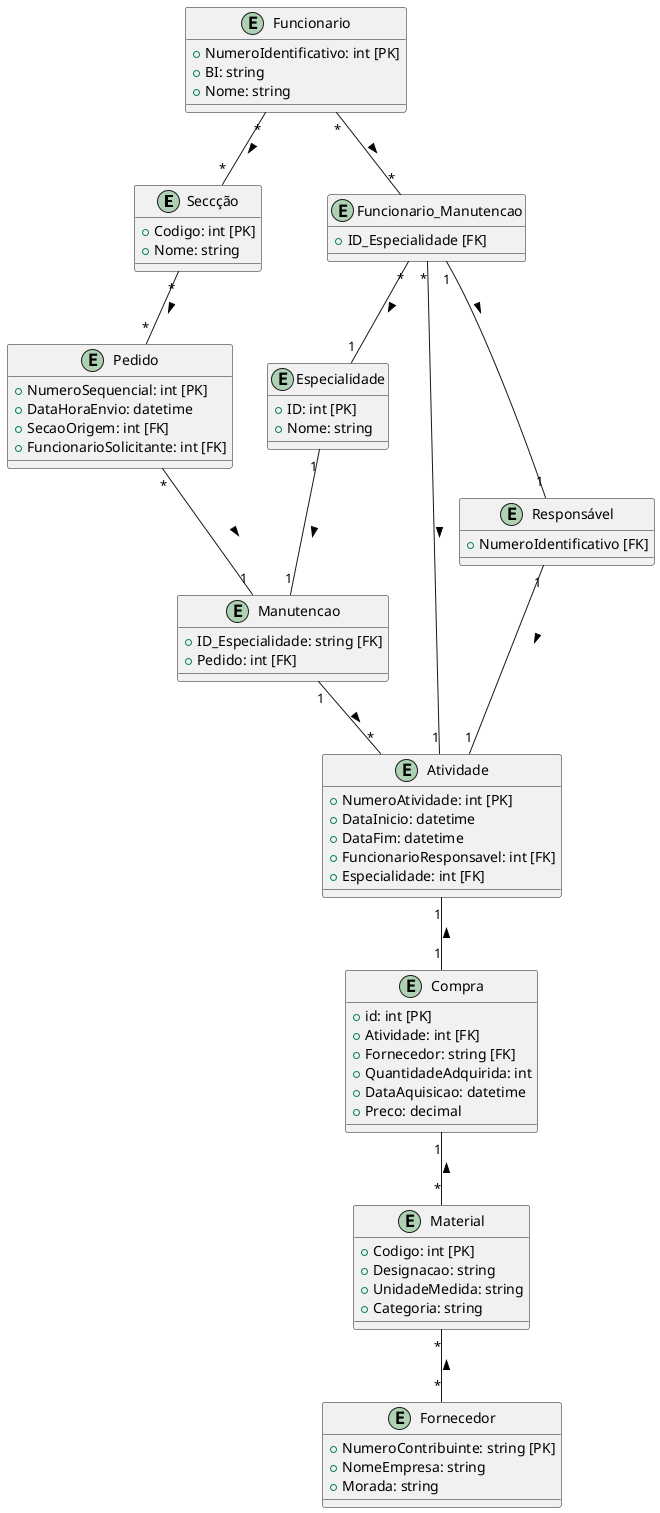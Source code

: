 @startuml

entity Seccção {
    + Codigo: int [PK]
    + Nome: string
}

entity Funcionario_Manutencao{
    + ID_Especialidade [FK]
}

entity Funcionario {
    + NumeroIdentificativo: int [PK]
    + BI: string
    + Nome: string
}

entity Manutencao{
    + ID_Especialidade: string [FK]
    + Pedido: int [FK]
}
entity Responsável{
    + NumeroIdentificativo [FK]
}

entity Especialidade {
    + ID: int [PK]
    + Nome: string
}

entity Pedido {
    + NumeroSequencial: int [PK]
    + DataHoraEnvio: datetime
    + SecaoOrigem: int [FK]
    + FuncionarioSolicitante: int [FK]
}

entity Atividade {
    + NumeroAtividade: int [PK]
    + DataInicio: datetime
    + DataFim: datetime
    + FuncionarioResponsavel: int [FK]
    + Especialidade: int [FK]
}

entity Material {
    + Codigo: int [PK]
    + Designacao: string
    + UnidadeMedida: string
    + Categoria: string
}

entity Fornecedor {
    + NumeroContribuinte: string [PK]
    + NomeEmpresa: string
    + Morada: string
}

entity Compra {
    + id: int [PK]
    + Atividade: int [FK]
    + Fornecedor: string [FK]
    + QuantidadeAdquirida: int
    + DataAquisicao: datetime
    + Preco: decimal
}

Funcionario_Manutencao "*" -- "1" Especialidade :>
Funcionario_Manutencao "*" -- "1" Atividade :>
Funcionario_Manutencao "1" -- "1" Responsável :>
Responsável "1" -- "1" Atividade :>
Funcionario "*" -- "*" Funcionario_Manutencao :>
Especialidade "1" -- "1" Manutencao :>
Seccção "*" -- "*" Pedido :>
Funcionario "*" -- "*" Seccção :>
Pedido "*" -- "1" Manutencao :>
Manutencao "1" -- "*" Atividade :>
Material "*" -- "*" Fornecedor :<
Atividade "1" -- "1" Compra :<
Compra "1" -- "*" Material :<


@enduml

